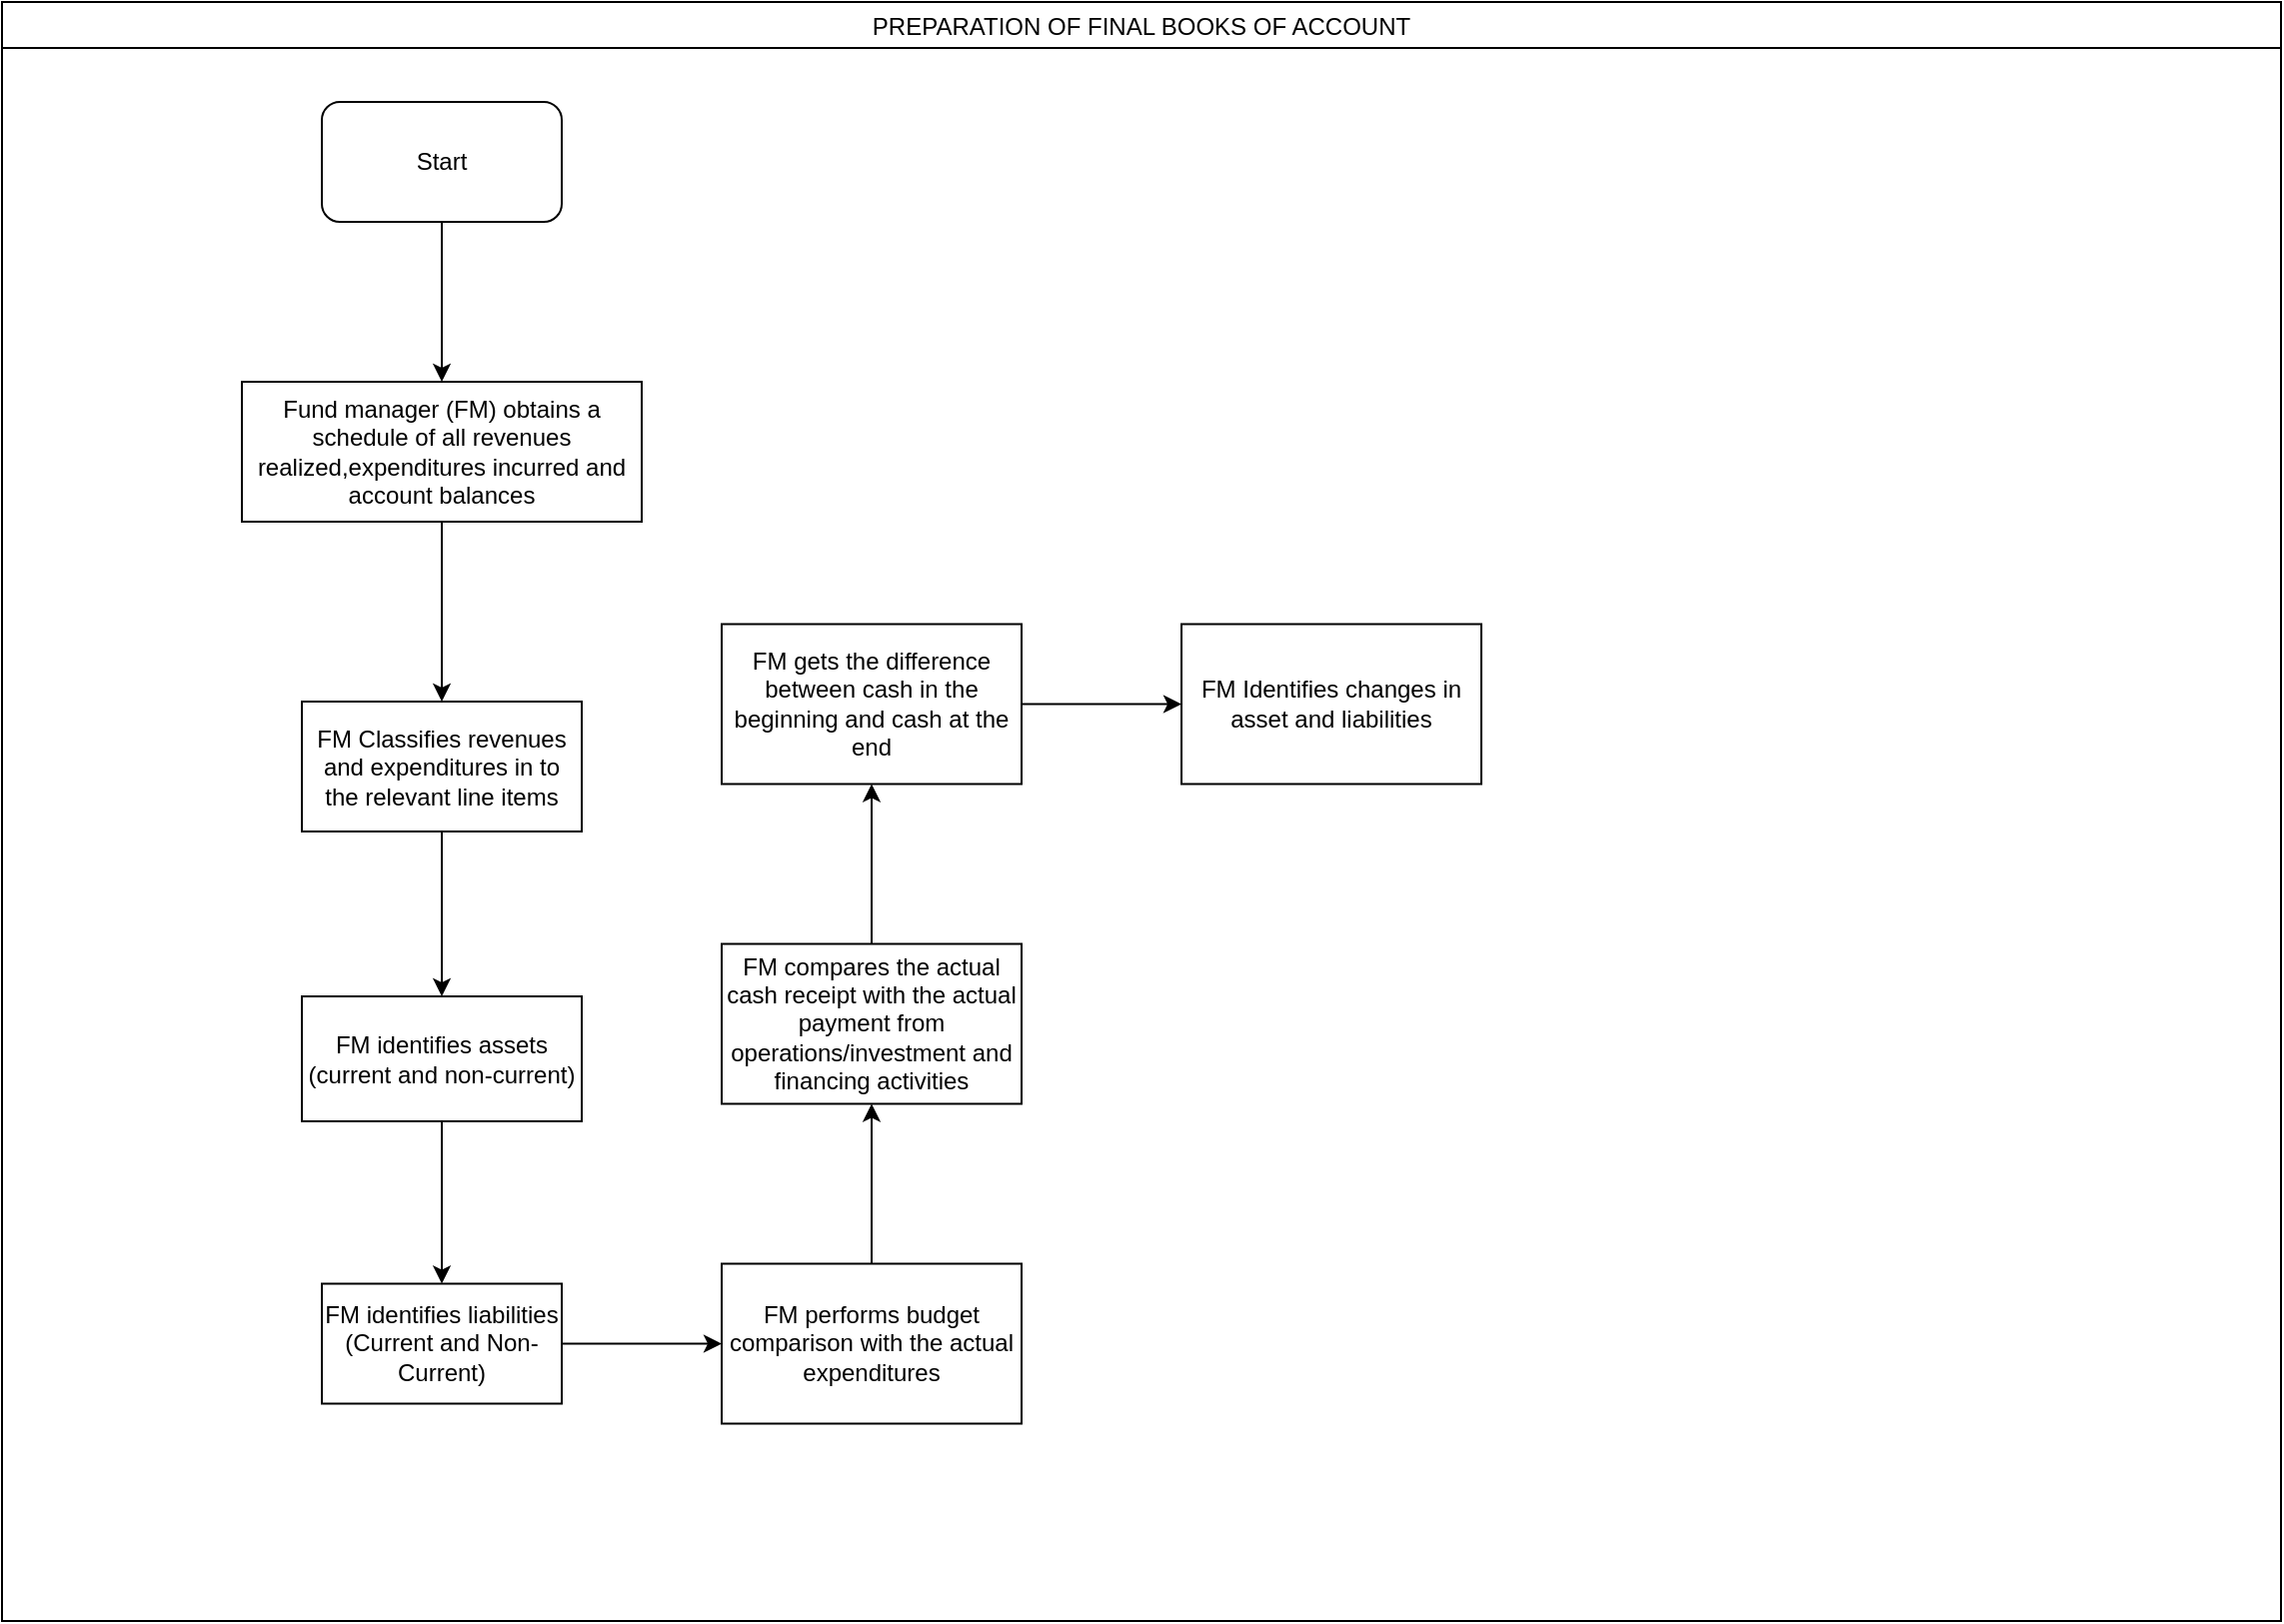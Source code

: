 <mxfile version="14.7.7" type="github">
  <diagram id="uN3tepQTVBzatROp3jJb" name="Page-1">
    <mxGraphModel dx="1038" dy="508" grid="1" gridSize="10" guides="1" tooltips="1" connect="1" arrows="1" fold="1" page="1" pageScale="1" pageWidth="1169" pageHeight="827" math="0" shadow="0">
      <root>
        <mxCell id="0" />
        <mxCell id="1" parent="0" />
        <mxCell id="cWVWdxgGTWWHGKepkyrB-1" value="PREPARATION OF FINAL BOOKS OF ACCOUNT" style="swimlane;fontStyle=0" vertex="1" parent="1">
          <mxGeometry x="10" y="10" width="1140" height="810" as="geometry" />
        </mxCell>
        <mxCell id="cWVWdxgGTWWHGKepkyrB-2" value="Start" style="rounded=1;whiteSpace=wrap;html=1;" vertex="1" parent="cWVWdxgGTWWHGKepkyrB-1">
          <mxGeometry x="160" y="50" width="120" height="60" as="geometry" />
        </mxCell>
        <mxCell id="cWVWdxgGTWWHGKepkyrB-5" value="Fund manager (FM) &lt;span lang=&quot;EN-GB&quot;&gt;obtains a schedule of all revenues realized,expenditures incurred and account balances &lt;/span&gt;" style="rounded=0;whiteSpace=wrap;html=1;" vertex="1" parent="cWVWdxgGTWWHGKepkyrB-1">
          <mxGeometry x="120" y="190" width="200" height="70" as="geometry" />
        </mxCell>
        <mxCell id="cWVWdxgGTWWHGKepkyrB-4" value="" style="edgeStyle=orthogonalEdgeStyle;rounded=0;orthogonalLoop=1;jettySize=auto;html=1;" edge="1" parent="cWVWdxgGTWWHGKepkyrB-1" source="cWVWdxgGTWWHGKepkyrB-2" target="cWVWdxgGTWWHGKepkyrB-5">
          <mxGeometry relative="1" as="geometry">
            <mxPoint x="220" y="190" as="targetPoint" />
          </mxGeometry>
        </mxCell>
        <mxCell id="cWVWdxgGTWWHGKepkyrB-6" value="&lt;span lang=&quot;EN-GB&quot;&gt;FM Classifies revenues and expenditures in to the relevant line items&lt;/span&gt;" style="whiteSpace=wrap;html=1;rounded=0;" vertex="1" parent="cWVWdxgGTWWHGKepkyrB-1">
          <mxGeometry x="150" y="350" width="140" height="65" as="geometry" />
        </mxCell>
        <mxCell id="cWVWdxgGTWWHGKepkyrB-7" value="" style="edgeStyle=orthogonalEdgeStyle;rounded=0;orthogonalLoop=1;jettySize=auto;html=1;" edge="1" parent="cWVWdxgGTWWHGKepkyrB-1" source="cWVWdxgGTWWHGKepkyrB-5" target="cWVWdxgGTWWHGKepkyrB-6">
          <mxGeometry relative="1" as="geometry" />
        </mxCell>
        <mxCell id="cWVWdxgGTWWHGKepkyrB-12" value="FM performs &lt;span lang=&quot;EN-GB&quot;&gt;budget comparison with the actual expenditures&lt;/span&gt;" style="rounded=0;whiteSpace=wrap;html=1;" vertex="1" parent="cWVWdxgGTWWHGKepkyrB-1">
          <mxGeometry x="360" y="631.25" width="150" height="80" as="geometry" />
        </mxCell>
        <mxCell id="cWVWdxgGTWWHGKepkyrB-11" value="" style="edgeStyle=orthogonalEdgeStyle;rounded=0;orthogonalLoop=1;jettySize=auto;html=1;" edge="1" parent="1" source="cWVWdxgGTWWHGKepkyrB-8" target="cWVWdxgGTWWHGKepkyrB-10">
          <mxGeometry relative="1" as="geometry" />
        </mxCell>
        <mxCell id="cWVWdxgGTWWHGKepkyrB-8" value="FM identifies assets (&lt;span lang=&quot;EN-GB&quot;&gt;current and non-current)&lt;br&gt;&lt;/span&gt;" style="whiteSpace=wrap;html=1;rounded=0;" vertex="1" parent="1">
          <mxGeometry x="160" y="507.5" width="140" height="62.5" as="geometry" />
        </mxCell>
        <mxCell id="cWVWdxgGTWWHGKepkyrB-9" value="" style="edgeStyle=orthogonalEdgeStyle;rounded=0;orthogonalLoop=1;jettySize=auto;html=1;" edge="1" parent="1" source="cWVWdxgGTWWHGKepkyrB-6" target="cWVWdxgGTWWHGKepkyrB-8">
          <mxGeometry relative="1" as="geometry" />
        </mxCell>
        <mxCell id="cWVWdxgGTWWHGKepkyrB-13" value="" style="edgeStyle=orthogonalEdgeStyle;rounded=0;orthogonalLoop=1;jettySize=auto;html=1;" edge="1" parent="1" source="cWVWdxgGTWWHGKepkyrB-10" target="cWVWdxgGTWWHGKepkyrB-12">
          <mxGeometry relative="1" as="geometry" />
        </mxCell>
        <mxCell id="cWVWdxgGTWWHGKepkyrB-10" value="FM &lt;span lang=&quot;EN-GB&quot;&gt;identifies liabilities (Current and Non-Current)&lt;/span&gt;" style="whiteSpace=wrap;html=1;rounded=0;" vertex="1" parent="1">
          <mxGeometry x="170" y="651.25" width="120" height="60" as="geometry" />
        </mxCell>
        <mxCell id="cWVWdxgGTWWHGKepkyrB-17" value="" style="edgeStyle=orthogonalEdgeStyle;rounded=0;orthogonalLoop=1;jettySize=auto;html=1;" edge="1" parent="1" source="cWVWdxgGTWWHGKepkyrB-14" target="cWVWdxgGTWWHGKepkyrB-16">
          <mxGeometry relative="1" as="geometry" />
        </mxCell>
        <mxCell id="cWVWdxgGTWWHGKepkyrB-14" value="FM &lt;span lang=&quot;EN-GB&quot;&gt;compares the actual cash receipt with the actual payment from operations/investment and financing activities&lt;/span&gt;" style="rounded=0;whiteSpace=wrap;html=1;" vertex="1" parent="1">
          <mxGeometry x="370" y="481.25" width="150" height="80" as="geometry" />
        </mxCell>
        <mxCell id="cWVWdxgGTWWHGKepkyrB-15" value="" style="edgeStyle=orthogonalEdgeStyle;rounded=0;orthogonalLoop=1;jettySize=auto;html=1;" edge="1" parent="1" source="cWVWdxgGTWWHGKepkyrB-12" target="cWVWdxgGTWWHGKepkyrB-14">
          <mxGeometry relative="1" as="geometry" />
        </mxCell>
        <mxCell id="cWVWdxgGTWWHGKepkyrB-21" value="" style="edgeStyle=orthogonalEdgeStyle;rounded=0;orthogonalLoop=1;jettySize=auto;html=1;" edge="1" parent="1" source="cWVWdxgGTWWHGKepkyrB-16" target="cWVWdxgGTWWHGKepkyrB-20">
          <mxGeometry relative="1" as="geometry" />
        </mxCell>
        <mxCell id="cWVWdxgGTWWHGKepkyrB-16" value="&lt;span lang=&quot;EN-GB&quot;&gt;FM gets the difference between cash in the beginning and cash at the end &lt;/span&gt;" style="rounded=0;whiteSpace=wrap;html=1;" vertex="1" parent="1">
          <mxGeometry x="370" y="321.25" width="150" height="80" as="geometry" />
        </mxCell>
        <mxCell id="cWVWdxgGTWWHGKepkyrB-20" value="&lt;span lang=&quot;EN-GB&quot;&gt;FM &lt;/span&gt;&lt;span lang=&quot;EN-GB&quot;&gt;Identifies changes in asset and liabilities&lt;/span&gt;" style="rounded=0;whiteSpace=wrap;html=1;" vertex="1" parent="1">
          <mxGeometry x="600" y="321.25" width="150" height="80" as="geometry" />
        </mxCell>
      </root>
    </mxGraphModel>
  </diagram>
</mxfile>
